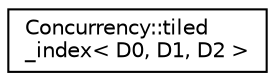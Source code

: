 digraph "Graphical Class Hierarchy"
{
  edge [fontname="Helvetica",fontsize="10",labelfontname="Helvetica",labelfontsize="10"];
  node [fontname="Helvetica",fontsize="10",shape=record];
  rankdir="LR";
  Node1 [label="Concurrency::tiled\l_index\< D0, D1, D2 \>",height=0.2,width=0.4,color="black", fillcolor="white", style="filled",URL="$classConcurrency_1_1tiled__index.html",tooltip="Represents a set of related indices subdivided into 1-, 2-, or 3-dimensional tiles. "];
}
